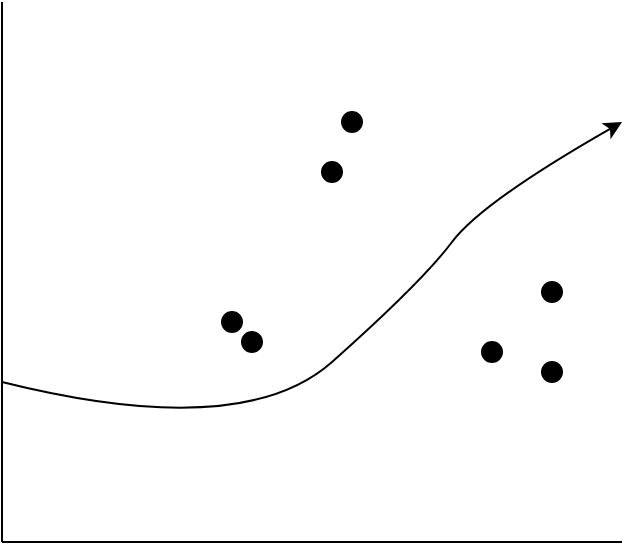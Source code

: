 <mxfile version="15.7.3" type="device"><diagram id="y3Qgvj7FXIyNEVFyJuLJ" name="Page-1"><mxGraphModel dx="878" dy="478" grid="1" gridSize="10" guides="1" tooltips="1" connect="1" arrows="1" fold="1" page="1" pageScale="1" pageWidth="827" pageHeight="1169" math="0" shadow="0"><root><mxCell id="0"/><mxCell id="1" parent="0"/><mxCell id="dtdzYjh2hQ3FhqvzVdDg-2" value="" style="endArrow=none;html=1;rounded=0;strokeWidth=1;" edge="1" parent="1"><mxGeometry width="50" height="50" relative="1" as="geometry"><mxPoint x="100" y="290" as="sourcePoint"/><mxPoint x="100" y="20" as="targetPoint"/></mxGeometry></mxCell><mxCell id="dtdzYjh2hQ3FhqvzVdDg-3" value="" style="endArrow=none;html=1;rounded=0;strokeWidth=1;" edge="1" parent="1"><mxGeometry width="50" height="50" relative="1" as="geometry"><mxPoint x="100" y="290" as="sourcePoint"/><mxPoint x="410" y="290" as="targetPoint"/></mxGeometry></mxCell><mxCell id="dtdzYjh2hQ3FhqvzVdDg-4" value="" style="ellipse;shape=doubleEllipse;whiteSpace=wrap;html=1;aspect=fixed;fillColor=#000000;" vertex="1" parent="1"><mxGeometry x="370" y="160" width="10" height="10" as="geometry"/></mxCell><mxCell id="dtdzYjh2hQ3FhqvzVdDg-5" value="" style="ellipse;shape=doubleEllipse;whiteSpace=wrap;html=1;aspect=fixed;fillColor=#000000;" vertex="1" parent="1"><mxGeometry x="340" y="190" width="10" height="10" as="geometry"/></mxCell><mxCell id="dtdzYjh2hQ3FhqvzVdDg-6" value="" style="ellipse;shape=doubleEllipse;whiteSpace=wrap;html=1;aspect=fixed;fillColor=#000000;" vertex="1" parent="1"><mxGeometry x="370" y="200" width="10" height="10" as="geometry"/></mxCell><mxCell id="dtdzYjh2hQ3FhqvzVdDg-7" value="" style="ellipse;shape=doubleEllipse;whiteSpace=wrap;html=1;aspect=fixed;fillColor=#000000;" vertex="1" parent="1"><mxGeometry x="270" y="75" width="10" height="10" as="geometry"/></mxCell><mxCell id="dtdzYjh2hQ3FhqvzVdDg-8" value="" style="ellipse;shape=doubleEllipse;whiteSpace=wrap;html=1;aspect=fixed;fillColor=#000000;" vertex="1" parent="1"><mxGeometry x="260" y="100" width="10" height="10" as="geometry"/></mxCell><mxCell id="dtdzYjh2hQ3FhqvzVdDg-9" value="" style="ellipse;shape=doubleEllipse;whiteSpace=wrap;html=1;aspect=fixed;fillColor=#000000;" vertex="1" parent="1"><mxGeometry x="210" y="175" width="10" height="10" as="geometry"/></mxCell><mxCell id="dtdzYjh2hQ3FhqvzVdDg-10" value="" style="ellipse;shape=doubleEllipse;whiteSpace=wrap;html=1;aspect=fixed;fillColor=#000000;" vertex="1" parent="1"><mxGeometry x="220" y="185" width="10" height="10" as="geometry"/></mxCell><mxCell id="dtdzYjh2hQ3FhqvzVdDg-11" value="" style="curved=1;endArrow=classic;html=1;rounded=0;" edge="1" parent="1"><mxGeometry width="50" height="50" relative="1" as="geometry"><mxPoint x="100" y="210" as="sourcePoint"/><mxPoint x="410" y="80" as="targetPoint"/><Array as="points"><mxPoint x="220" y="240"/><mxPoint x="310" y="160"/><mxPoint x="340" y="120"/></Array></mxGeometry></mxCell></root></mxGraphModel></diagram></mxfile>